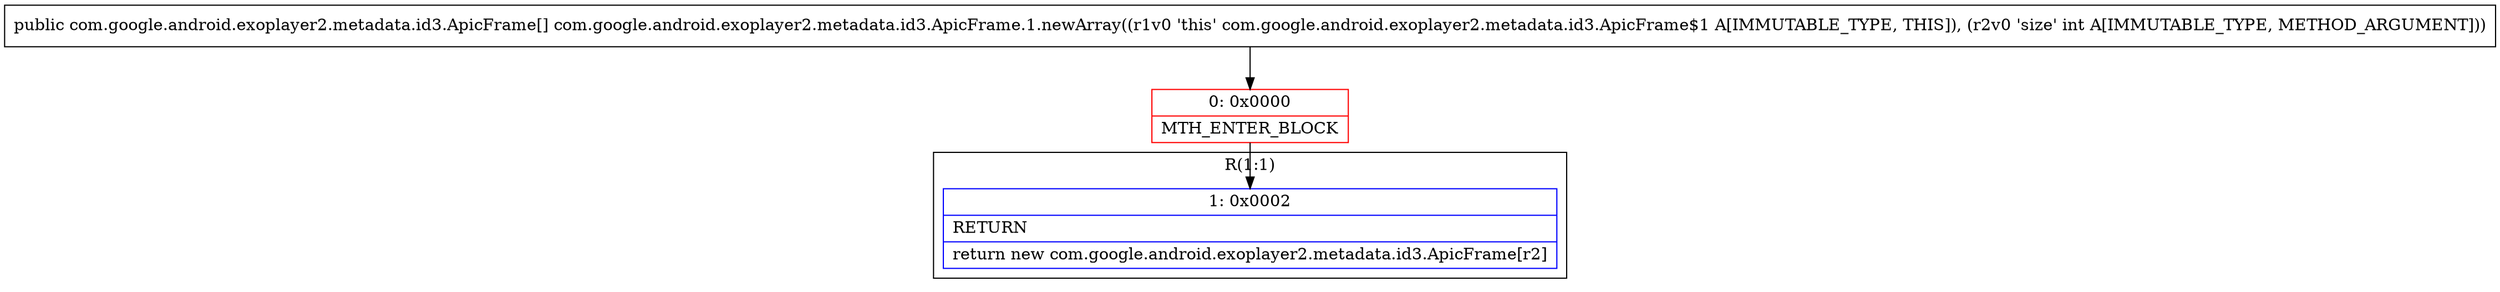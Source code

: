 digraph "CFG forcom.google.android.exoplayer2.metadata.id3.ApicFrame.1.newArray(I)[Lcom\/google\/android\/exoplayer2\/metadata\/id3\/ApicFrame;" {
subgraph cluster_Region_1312844310 {
label = "R(1:1)";
node [shape=record,color=blue];
Node_1 [shape=record,label="{1\:\ 0x0002|RETURN\l|return new com.google.android.exoplayer2.metadata.id3.ApicFrame[r2]\l}"];
}
Node_0 [shape=record,color=red,label="{0\:\ 0x0000|MTH_ENTER_BLOCK\l}"];
MethodNode[shape=record,label="{public com.google.android.exoplayer2.metadata.id3.ApicFrame[] com.google.android.exoplayer2.metadata.id3.ApicFrame.1.newArray((r1v0 'this' com.google.android.exoplayer2.metadata.id3.ApicFrame$1 A[IMMUTABLE_TYPE, THIS]), (r2v0 'size' int A[IMMUTABLE_TYPE, METHOD_ARGUMENT])) }"];
MethodNode -> Node_0;
Node_0 -> Node_1;
}

